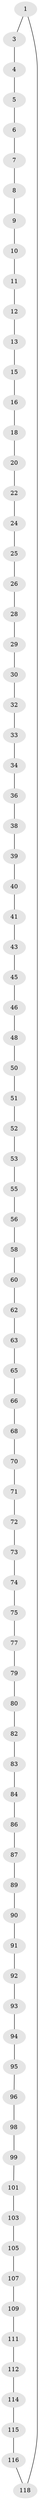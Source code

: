 // Generated by graph-tools (version 1.1) at 2025/24/03/03/25 07:24:22]
// undirected, 83 vertices, 83 edges
graph export_dot {
graph [start="1"]
  node [color=gray90,style=filled];
  1 [super="+2"];
  3;
  4;
  5;
  6;
  7;
  8;
  9;
  10;
  11;
  12;
  13 [super="+14"];
  15;
  16 [super="+17"];
  18 [super="+19"];
  20 [super="+21"];
  22 [super="+23"];
  24;
  25;
  26 [super="+27"];
  28;
  29;
  30 [super="+31"];
  32;
  33;
  34 [super="+35"];
  36 [super="+37"];
  38;
  39;
  40;
  41 [super="+42"];
  43 [super="+44"];
  45;
  46 [super="+47"];
  48 [super="+49"];
  50;
  51;
  52;
  53 [super="+54"];
  55;
  56 [super="+57"];
  58 [super="+59"];
  60 [super="+61"];
  62;
  63 [super="+64"];
  65;
  66 [super="+67"];
  68 [super="+69"];
  70;
  71;
  72;
  73;
  74;
  75 [super="+76"];
  77 [super="+78"];
  79;
  80 [super="+81"];
  82;
  83;
  84 [super="+85"];
  86;
  87 [super="+88"];
  89;
  90;
  91;
  92;
  93;
  94;
  95;
  96 [super="+97"];
  98;
  99 [super="+100"];
  101 [super="+102"];
  103 [super="+104"];
  105 [super="+106"];
  107 [super="+108"];
  109 [super="+110"];
  111;
  112 [super="+113"];
  114;
  115;
  116 [super="+117"];
  118 [super="+119"];
  1 -- 3;
  1 -- 118;
  3 -- 4;
  4 -- 5;
  5 -- 6;
  6 -- 7;
  7 -- 8;
  8 -- 9;
  9 -- 10;
  10 -- 11;
  11 -- 12;
  12 -- 13;
  13 -- 15;
  15 -- 16;
  16 -- 18;
  18 -- 20;
  20 -- 22;
  22 -- 24;
  24 -- 25;
  25 -- 26;
  26 -- 28;
  28 -- 29;
  29 -- 30;
  30 -- 32;
  32 -- 33;
  33 -- 34;
  34 -- 36;
  36 -- 38;
  38 -- 39;
  39 -- 40;
  40 -- 41;
  41 -- 43;
  43 -- 45;
  45 -- 46;
  46 -- 48;
  48 -- 50;
  50 -- 51;
  51 -- 52;
  52 -- 53;
  53 -- 55;
  55 -- 56;
  56 -- 58;
  58 -- 60;
  60 -- 62;
  62 -- 63;
  63 -- 65;
  65 -- 66;
  66 -- 68;
  68 -- 70;
  70 -- 71;
  71 -- 72;
  72 -- 73;
  73 -- 74;
  74 -- 75;
  75 -- 77;
  77 -- 79;
  79 -- 80;
  80 -- 82;
  82 -- 83;
  83 -- 84;
  84 -- 86;
  86 -- 87;
  87 -- 89;
  89 -- 90;
  90 -- 91;
  91 -- 92;
  92 -- 93;
  93 -- 94;
  94 -- 95;
  95 -- 96;
  96 -- 98;
  98 -- 99;
  99 -- 101;
  101 -- 103;
  103 -- 105;
  105 -- 107;
  107 -- 109;
  109 -- 111;
  111 -- 112;
  112 -- 114;
  114 -- 115;
  115 -- 116;
  116 -- 118;
}

